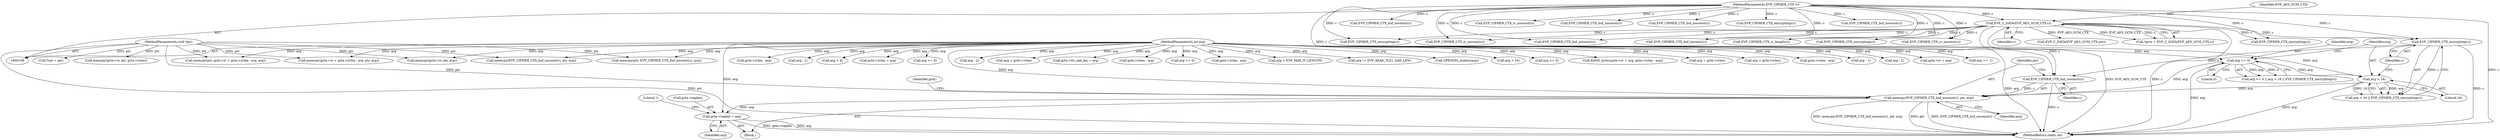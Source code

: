 digraph "0_openssl_00d965474b22b54e4275232bc71ee0c699c5cd21_0@API" {
"1000229" [label="(Call,memcpy(EVP_CIPHER_CTX_buf_noconst(c), ptr, arg))"];
"1000230" [label="(Call,EVP_CIPHER_CTX_buf_noconst(c))"];
"1000225" [label="(Call,EVP_CIPHER_CTX_encrypting(c))"];
"1000117" [label="(Call,EVP_C_DATA(EVP_AES_GCM_CTX,c))"];
"1000109" [label="(MethodParameterIn,EVP_CIPHER_CTX *c)"];
"1000112" [label="(MethodParameterIn,void *ptr)"];
"1000222" [label="(Call,arg > 16)"];
"1000218" [label="(Call,arg <= 0)"];
"1000111" [label="(MethodParameterIn,int arg)"];
"1000234" [label="(Call,gctx->taglen = arg)"];
"1000224" [label="(Literal,16)"];
"1000520" [label="(Call,arg - 2)"];
"1000465" [label="(Call,EVP_CIPHER_CTX_buf_noconst(c))"];
"1000177" [label="(Call,arg > gctx->ivlen)"];
"1000464" [label="(Call,memcpy(EVP_CIPHER_CTX_buf_noconst(c), ptr, arg))"];
"1000541" [label="(Call,*out = ptr)"];
"1000226" [label="(Identifier,c)"];
"1000488" [label="(Call,EVP_CIPHER_CTX_buf_noconst(c))"];
"1000585" [label="(Call,EVP_CIPHER_CTX_iv_noconst(c))"];
"1000220" [label="(Literal,0)"];
"1000469" [label="(Call,gctx->tls_aad_len = arg)"];
"1000218" [label="(Call,arg <= 0)"];
"1000627" [label="(MethodReturn,static int)"];
"1000118" [label="(Identifier,EVP_AES_GCM_CTX)"];
"1000324" [label="(Call,gctx->ivlen - arg)"];
"1000367" [label="(Call,arg <= 0)"];
"1000264" [label="(Call,EVP_CIPHER_CTX_buf_noconst(c))"];
"1000253" [label="(Call,EVP_CIPHER_CTX_encrypting(c))"];
"1000115" [label="(Call,*gctx = EVP_C_DATA(EVP_AES_GCM_CTX,c))"];
"1000380" [label="(Call,memcpy(ptr, gctx->iv + gctx->ivlen - arg, arg))"];
"1000386" [label="(Call,gctx->ivlen - arg)"];
"1000119" [label="(Identifier,c)"];
"1000230" [label="(Call,EVP_CIPHER_CTX_buf_noconst(c))"];
"1000174" [label="(Call,arg > EVP_MAX_IV_LENGTH)"];
"1000459" [label="(Call,arg != EVP_AEAD_TLS1_AAD_LEN)"];
"1000198" [label="(Call,OPENSSL_malloc(arg))"];
"1000219" [label="(Identifier,arg)"];
"1000315" [label="(Call,EVP_CIPHER_CTX_encrypting(c))"];
"1000240" [label="(Literal,1)"];
"1000217" [label="(Call,arg <= 0 || arg > 16 || EVP_CIPHER_CTX_encrypting(c))"];
"1000234" [label="(Call,gctx->taglen = arg)"];
"1000138" [label="(Call,EVP_CIPHER_CTX_iv_length(c))"];
"1000547" [label="(Call,EVP_C_DATA(EVP_AES_GCM_CTX,out))"];
"1000144" [label="(Call,EVP_CIPHER_CTX_iv_noconst(c))"];
"1000229" [label="(Call,memcpy(EVP_CIPHER_CTX_buf_noconst(c), ptr, arg))"];
"1000248" [label="(Call,arg > 16)"];
"1000236" [label="(Identifier,gctx)"];
"1000117" [label="(Call,EVP_C_DATA(EVP_AES_GCM_CTX,c))"];
"1000244" [label="(Call,arg <= 0)"];
"1000318" [label="(Call,RAND_bytes(gctx->iv + arg, gctx->ivlen - arg))"];
"1000375" [label="(Call,arg = gctx->ivlen)"];
"1000233" [label="(Identifier,arg)"];
"1000370" [label="(Call,arg > gctx->ivlen)"];
"1000112" [label="(MethodParameterIn,void *ptr)"];
"1000111" [label="(MethodParameterIn,int arg)"];
"1000528" [label="(Call,EVP_CIPHER_CTX_buf_noconst(c))"];
"1000231" [label="(Identifier,c)"];
"1000221" [label="(Call,arg > 16 || EVP_CIPHER_CTX_encrypting(c))"];
"1000432" [label="(Call,gctx->ivlen - arg)"];
"1000490" [label="(Call,arg - 1)"];
"1000483" [label="(Call,arg - 2)"];
"1000235" [label="(Call,gctx->taglen)"];
"1000518" [label="(Call,EVP_CIPHER_CTX_buf_noconst(c))"];
"1000319" [label="(Call,gctx->iv + arg)"];
"1000271" [label="(Call,arg == -1)"];
"1000297" [label="(Call,gctx->ivlen - arg)"];
"1000530" [label="(Call,arg - 1)"];
"1000238" [label="(Identifier,arg)"];
"1000109" [label="(MethodParameterIn,EVP_CIPHER_CTX *c)"];
"1000223" [label="(Identifier,arg)"];
"1000232" [label="(Identifier,ptr)"];
"1000504" [label="(Call,EVP_CIPHER_CTX_encrypting(c))"];
"1000293" [label="(Call,arg < 4)"];
"1000122" [label="(Block,)"];
"1000225" [label="(Call,EVP_CIPHER_CTX_encrypting(c))"];
"1000188" [label="(Call,EVP_CIPHER_CTX_iv_noconst(c))"];
"1000208" [label="(Call,gctx->ivlen = arg)"];
"1000427" [label="(Call,memcpy(gctx->iv + gctx->ivlen - arg, ptr, arg))"];
"1000307" [label="(Call,memcpy(gctx->iv, ptr, arg))"];
"1000222" [label="(Call,arg > 16)"];
"1000481" [label="(Call,EVP_CIPHER_CTX_buf_noconst(c))"];
"1000167" [label="(Call,arg <= 0)"];
"1000276" [label="(Call,memcpy(gctx->iv, ptr, gctx->ivlen))"];
"1000423" [label="(Call,EVP_CIPHER_CTX_encrypting(c))"];
"1000262" [label="(Call,memcpy(ptr, EVP_CIPHER_CTX_buf_noconst(c), arg))"];
"1000229" -> "1000122"  [label="AST: "];
"1000229" -> "1000233"  [label="CFG: "];
"1000230" -> "1000229"  [label="AST: "];
"1000232" -> "1000229"  [label="AST: "];
"1000233" -> "1000229"  [label="AST: "];
"1000236" -> "1000229"  [label="CFG: "];
"1000229" -> "1000627"  [label="DDG: memcpy(EVP_CIPHER_CTX_buf_noconst(c), ptr, arg)"];
"1000229" -> "1000627"  [label="DDG: ptr"];
"1000229" -> "1000627"  [label="DDG: EVP_CIPHER_CTX_buf_noconst(c)"];
"1000230" -> "1000229"  [label="DDG: c"];
"1000112" -> "1000229"  [label="DDG: ptr"];
"1000222" -> "1000229"  [label="DDG: arg"];
"1000218" -> "1000229"  [label="DDG: arg"];
"1000111" -> "1000229"  [label="DDG: arg"];
"1000229" -> "1000234"  [label="DDG: arg"];
"1000230" -> "1000231"  [label="CFG: "];
"1000231" -> "1000230"  [label="AST: "];
"1000232" -> "1000230"  [label="CFG: "];
"1000230" -> "1000627"  [label="DDG: c"];
"1000225" -> "1000230"  [label="DDG: c"];
"1000117" -> "1000230"  [label="DDG: c"];
"1000109" -> "1000230"  [label="DDG: c"];
"1000225" -> "1000221"  [label="AST: "];
"1000225" -> "1000226"  [label="CFG: "];
"1000226" -> "1000225"  [label="AST: "];
"1000221" -> "1000225"  [label="CFG: "];
"1000225" -> "1000627"  [label="DDG: c"];
"1000225" -> "1000221"  [label="DDG: c"];
"1000117" -> "1000225"  [label="DDG: c"];
"1000109" -> "1000225"  [label="DDG: c"];
"1000117" -> "1000115"  [label="AST: "];
"1000117" -> "1000119"  [label="CFG: "];
"1000118" -> "1000117"  [label="AST: "];
"1000119" -> "1000117"  [label="AST: "];
"1000115" -> "1000117"  [label="CFG: "];
"1000117" -> "1000627"  [label="DDG: EVP_AES_GCM_CTX"];
"1000117" -> "1000627"  [label="DDG: c"];
"1000117" -> "1000115"  [label="DDG: EVP_AES_GCM_CTX"];
"1000117" -> "1000115"  [label="DDG: c"];
"1000109" -> "1000117"  [label="DDG: c"];
"1000117" -> "1000138"  [label="DDG: c"];
"1000117" -> "1000188"  [label="DDG: c"];
"1000117" -> "1000253"  [label="DDG: c"];
"1000117" -> "1000264"  [label="DDG: c"];
"1000117" -> "1000315"  [label="DDG: c"];
"1000117" -> "1000423"  [label="DDG: c"];
"1000117" -> "1000465"  [label="DDG: c"];
"1000117" -> "1000547"  [label="DDG: EVP_AES_GCM_CTX"];
"1000117" -> "1000585"  [label="DDG: c"];
"1000109" -> "1000108"  [label="AST: "];
"1000109" -> "1000627"  [label="DDG: c"];
"1000109" -> "1000138"  [label="DDG: c"];
"1000109" -> "1000144"  [label="DDG: c"];
"1000109" -> "1000188"  [label="DDG: c"];
"1000109" -> "1000253"  [label="DDG: c"];
"1000109" -> "1000264"  [label="DDG: c"];
"1000109" -> "1000315"  [label="DDG: c"];
"1000109" -> "1000423"  [label="DDG: c"];
"1000109" -> "1000465"  [label="DDG: c"];
"1000109" -> "1000481"  [label="DDG: c"];
"1000109" -> "1000488"  [label="DDG: c"];
"1000109" -> "1000504"  [label="DDG: c"];
"1000109" -> "1000518"  [label="DDG: c"];
"1000109" -> "1000528"  [label="DDG: c"];
"1000109" -> "1000585"  [label="DDG: c"];
"1000112" -> "1000108"  [label="AST: "];
"1000112" -> "1000627"  [label="DDG: ptr"];
"1000112" -> "1000262"  [label="DDG: ptr"];
"1000112" -> "1000276"  [label="DDG: ptr"];
"1000112" -> "1000307"  [label="DDG: ptr"];
"1000112" -> "1000380"  [label="DDG: ptr"];
"1000112" -> "1000427"  [label="DDG: ptr"];
"1000112" -> "1000464"  [label="DDG: ptr"];
"1000112" -> "1000541"  [label="DDG: ptr"];
"1000222" -> "1000221"  [label="AST: "];
"1000222" -> "1000224"  [label="CFG: "];
"1000223" -> "1000222"  [label="AST: "];
"1000224" -> "1000222"  [label="AST: "];
"1000226" -> "1000222"  [label="CFG: "];
"1000221" -> "1000222"  [label="CFG: "];
"1000222" -> "1000627"  [label="DDG: arg"];
"1000222" -> "1000221"  [label="DDG: arg"];
"1000222" -> "1000221"  [label="DDG: 16"];
"1000218" -> "1000222"  [label="DDG: arg"];
"1000111" -> "1000222"  [label="DDG: arg"];
"1000218" -> "1000217"  [label="AST: "];
"1000218" -> "1000220"  [label="CFG: "];
"1000219" -> "1000218"  [label="AST: "];
"1000220" -> "1000218"  [label="AST: "];
"1000223" -> "1000218"  [label="CFG: "];
"1000217" -> "1000218"  [label="CFG: "];
"1000218" -> "1000627"  [label="DDG: arg"];
"1000218" -> "1000217"  [label="DDG: arg"];
"1000218" -> "1000217"  [label="DDG: 0"];
"1000111" -> "1000218"  [label="DDG: arg"];
"1000111" -> "1000108"  [label="AST: "];
"1000111" -> "1000627"  [label="DDG: arg"];
"1000111" -> "1000167"  [label="DDG: arg"];
"1000111" -> "1000174"  [label="DDG: arg"];
"1000111" -> "1000177"  [label="DDG: arg"];
"1000111" -> "1000198"  [label="DDG: arg"];
"1000111" -> "1000208"  [label="DDG: arg"];
"1000111" -> "1000234"  [label="DDG: arg"];
"1000111" -> "1000244"  [label="DDG: arg"];
"1000111" -> "1000248"  [label="DDG: arg"];
"1000111" -> "1000262"  [label="DDG: arg"];
"1000111" -> "1000271"  [label="DDG: arg"];
"1000111" -> "1000293"  [label="DDG: arg"];
"1000111" -> "1000297"  [label="DDG: arg"];
"1000111" -> "1000307"  [label="DDG: arg"];
"1000111" -> "1000318"  [label="DDG: arg"];
"1000111" -> "1000319"  [label="DDG: arg"];
"1000111" -> "1000324"  [label="DDG: arg"];
"1000111" -> "1000367"  [label="DDG: arg"];
"1000111" -> "1000370"  [label="DDG: arg"];
"1000111" -> "1000375"  [label="DDG: arg"];
"1000111" -> "1000386"  [label="DDG: arg"];
"1000111" -> "1000380"  [label="DDG: arg"];
"1000111" -> "1000432"  [label="DDG: arg"];
"1000111" -> "1000427"  [label="DDG: arg"];
"1000111" -> "1000459"  [label="DDG: arg"];
"1000111" -> "1000464"  [label="DDG: arg"];
"1000111" -> "1000469"  [label="DDG: arg"];
"1000111" -> "1000483"  [label="DDG: arg"];
"1000111" -> "1000490"  [label="DDG: arg"];
"1000111" -> "1000520"  [label="DDG: arg"];
"1000111" -> "1000530"  [label="DDG: arg"];
"1000234" -> "1000122"  [label="AST: "];
"1000234" -> "1000238"  [label="CFG: "];
"1000235" -> "1000234"  [label="AST: "];
"1000238" -> "1000234"  [label="AST: "];
"1000240" -> "1000234"  [label="CFG: "];
"1000234" -> "1000627"  [label="DDG: gctx->taglen"];
"1000234" -> "1000627"  [label="DDG: arg"];
}
